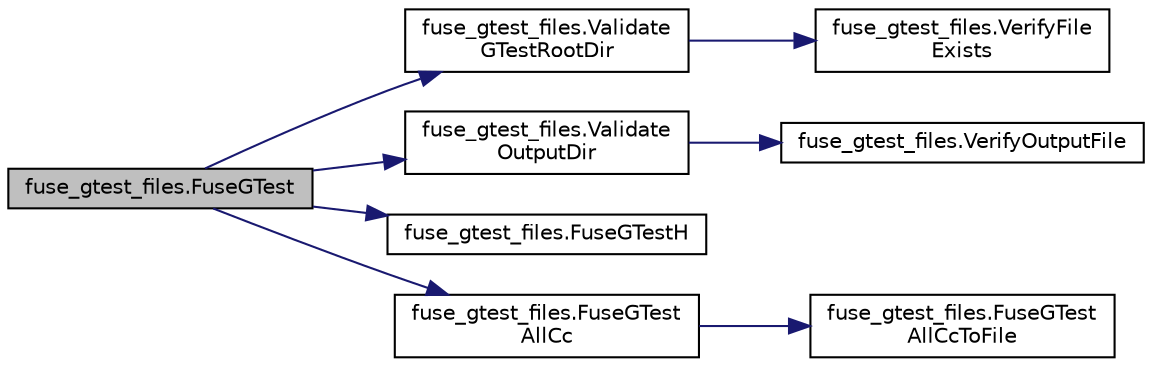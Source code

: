 digraph "fuse_gtest_files.FuseGTest"
{
  edge [fontname="Helvetica",fontsize="10",labelfontname="Helvetica",labelfontsize="10"];
  node [fontname="Helvetica",fontsize="10",shape=record];
  rankdir="LR";
  Node0 [label="fuse_gtest_files.FuseGTest",height=0.2,width=0.4,color="black", fillcolor="grey75", style="filled", fontcolor="black"];
  Node0 -> Node1 [color="midnightblue",fontsize="10",style="solid",fontname="Helvetica"];
  Node1 [label="fuse_gtest_files.Validate\lGTestRootDir",height=0.2,width=0.4,color="black", fillcolor="white", style="filled",URL="$d3/dfa/namespacefuse__gtest__files.html#aa53690cd3c4ff01cfeea470f363f1dec"];
  Node1 -> Node2 [color="midnightblue",fontsize="10",style="solid",fontname="Helvetica"];
  Node2 [label="fuse_gtest_files.VerifyFile\lExists",height=0.2,width=0.4,color="black", fillcolor="white", style="filled",URL="$d3/dfa/namespacefuse__gtest__files.html#a333eb5237899fe2f80b0c624ddba363d"];
  Node0 -> Node3 [color="midnightblue",fontsize="10",style="solid",fontname="Helvetica"];
  Node3 [label="fuse_gtest_files.Validate\lOutputDir",height=0.2,width=0.4,color="black", fillcolor="white", style="filled",URL="$d3/dfa/namespacefuse__gtest__files.html#a9f584226b1f996ffff820e0751dbd458"];
  Node3 -> Node4 [color="midnightblue",fontsize="10",style="solid",fontname="Helvetica"];
  Node4 [label="fuse_gtest_files.VerifyOutputFile",height=0.2,width=0.4,color="black", fillcolor="white", style="filled",URL="$d3/dfa/namespacefuse__gtest__files.html#ac3cc183b2fc035aff5b7bc07979b486d"];
  Node0 -> Node5 [color="midnightblue",fontsize="10",style="solid",fontname="Helvetica"];
  Node5 [label="fuse_gtest_files.FuseGTestH",height=0.2,width=0.4,color="black", fillcolor="white", style="filled",URL="$d3/dfa/namespacefuse__gtest__files.html#a95685ab66129ced9d7b3db78e6001c8b"];
  Node0 -> Node6 [color="midnightblue",fontsize="10",style="solid",fontname="Helvetica"];
  Node6 [label="fuse_gtest_files.FuseGTest\lAllCc",height=0.2,width=0.4,color="black", fillcolor="white", style="filled",URL="$d3/dfa/namespacefuse__gtest__files.html#a9bcdfab09f297e2b2097d9cdde5ee092"];
  Node6 -> Node7 [color="midnightblue",fontsize="10",style="solid",fontname="Helvetica"];
  Node7 [label="fuse_gtest_files.FuseGTest\lAllCcToFile",height=0.2,width=0.4,color="black", fillcolor="white", style="filled",URL="$d3/dfa/namespacefuse__gtest__files.html#ae0209897b164dbb8702169630f4bbf61"];
}
